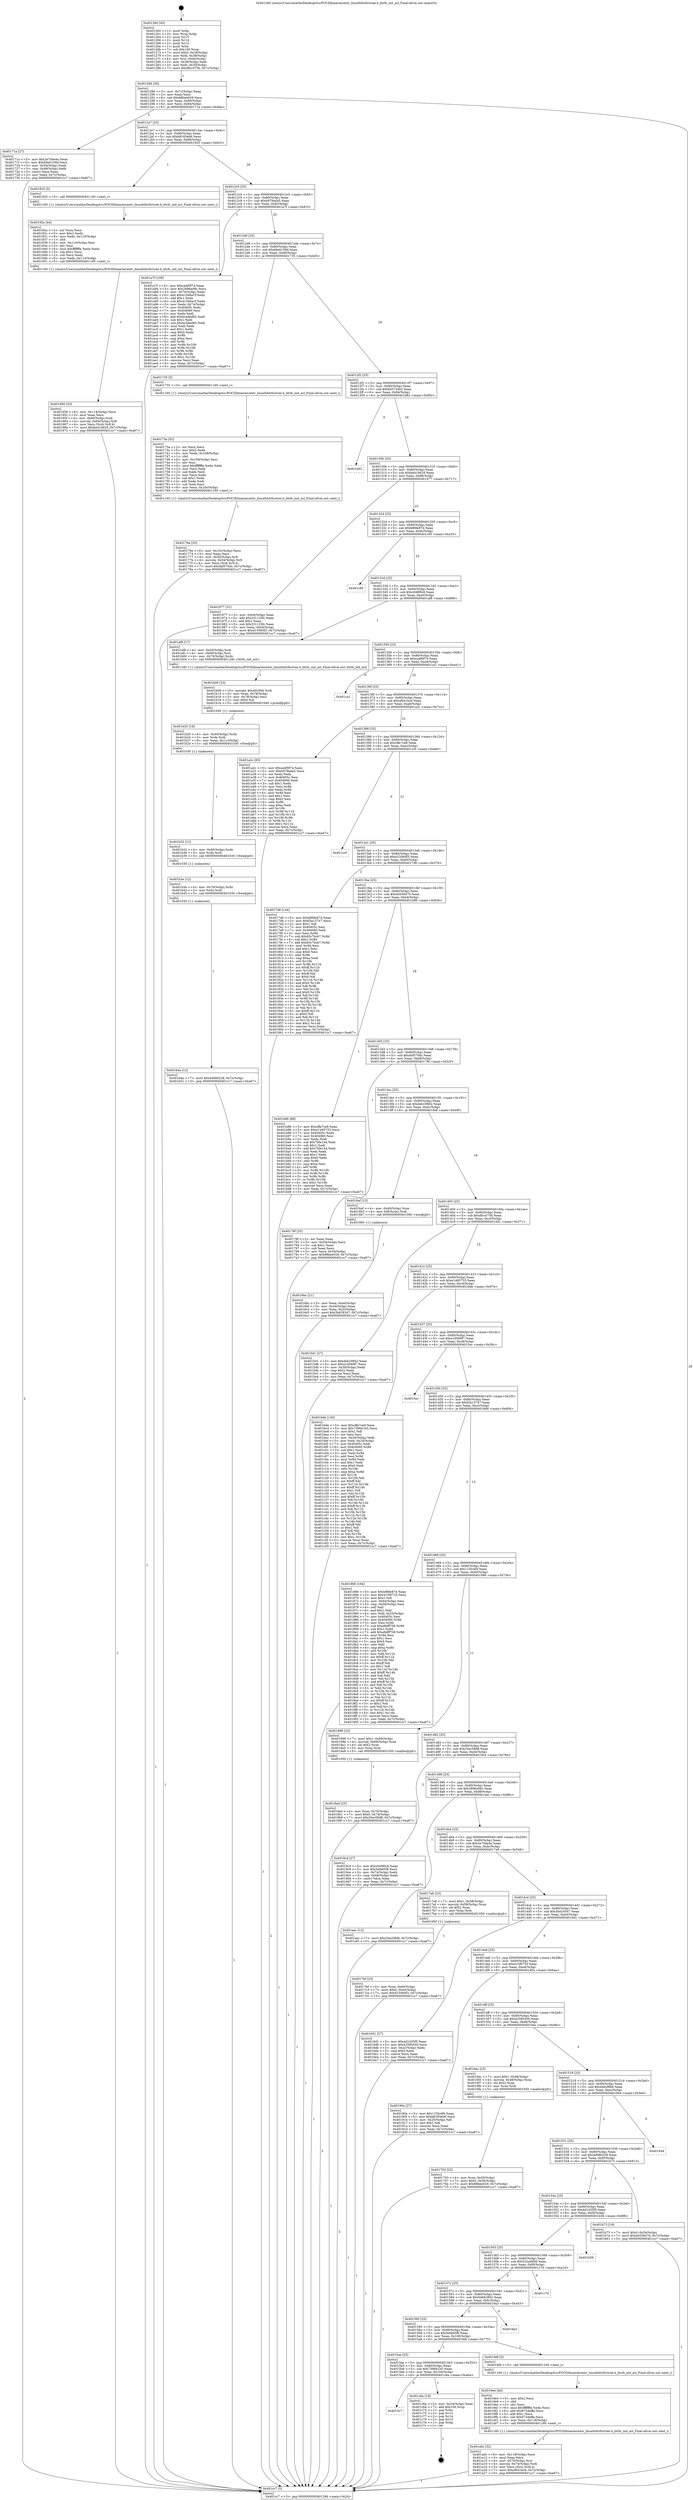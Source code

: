 digraph "0x401260" {
  label = "0x401260 (/mnt/c/Users/mathe/Desktop/tcc/POCII/binaries/extr_linuxfsbtrfsctree.h_btrfs_init_acl_Final-ollvm.out::main(0))"
  labelloc = "t"
  node[shape=record]

  Entry [label="",width=0.3,height=0.3,shape=circle,fillcolor=black,style=filled]
  "0x40128d" [label="{
     0x40128d [26]\l
     | [instrs]\l
     &nbsp;&nbsp;0x40128d \<+3\>: mov -0x7c(%rbp),%eax\l
     &nbsp;&nbsp;0x401290 \<+2\>: mov %eax,%ecx\l
     &nbsp;&nbsp;0x401292 \<+6\>: sub $0x88bee029,%ecx\l
     &nbsp;&nbsp;0x401298 \<+3\>: mov %eax,-0x80(%rbp)\l
     &nbsp;&nbsp;0x40129b \<+6\>: mov %ecx,-0x84(%rbp)\l
     &nbsp;&nbsp;0x4012a1 \<+6\>: je 000000000040171a \<main+0x4ba\>\l
  }"]
  "0x40171a" [label="{
     0x40171a [27]\l
     | [instrs]\l
     &nbsp;&nbsp;0x40171a \<+5\>: mov $0x2e7d4e4a,%eax\l
     &nbsp;&nbsp;0x40171f \<+5\>: mov $0xb9e0159d,%ecx\l
     &nbsp;&nbsp;0x401724 \<+3\>: mov -0x54(%rbp),%edx\l
     &nbsp;&nbsp;0x401727 \<+3\>: cmp -0x48(%rbp),%edx\l
     &nbsp;&nbsp;0x40172a \<+3\>: cmovl %ecx,%eax\l
     &nbsp;&nbsp;0x40172d \<+3\>: mov %eax,-0x7c(%rbp)\l
     &nbsp;&nbsp;0x401730 \<+5\>: jmp 0000000000401cc7 \<main+0xa67\>\l
  }"]
  "0x4012a7" [label="{
     0x4012a7 [25]\l
     | [instrs]\l
     &nbsp;&nbsp;0x4012a7 \<+5\>: jmp 00000000004012ac \<main+0x4c\>\l
     &nbsp;&nbsp;0x4012ac \<+3\>: mov -0x80(%rbp),%eax\l
     &nbsp;&nbsp;0x4012af \<+5\>: sub $0xb8183eb6,%eax\l
     &nbsp;&nbsp;0x4012b4 \<+6\>: mov %eax,-0x88(%rbp)\l
     &nbsp;&nbsp;0x4012ba \<+6\>: je 0000000000401925 \<main+0x6c5\>\l
  }"]
  Exit [label="",width=0.3,height=0.3,shape=circle,fillcolor=black,style=filled,peripheries=2]
  "0x401925" [label="{
     0x401925 [5]\l
     | [instrs]\l
     &nbsp;&nbsp;0x401925 \<+5\>: call 0000000000401160 \<next_i\>\l
     | [calls]\l
     &nbsp;&nbsp;0x401160 \{1\} (/mnt/c/Users/mathe/Desktop/tcc/POCII/binaries/extr_linuxfsbtrfsctree.h_btrfs_init_acl_Final-ollvm.out::next_i)\l
  }"]
  "0x4012c0" [label="{
     0x4012c0 [25]\l
     | [instrs]\l
     &nbsp;&nbsp;0x4012c0 \<+5\>: jmp 00000000004012c5 \<main+0x65\>\l
     &nbsp;&nbsp;0x4012c5 \<+3\>: mov -0x80(%rbp),%eax\l
     &nbsp;&nbsp;0x4012c8 \<+5\>: sub $0xb979ada5,%eax\l
     &nbsp;&nbsp;0x4012cd \<+6\>: mov %eax,-0x8c(%rbp)\l
     &nbsp;&nbsp;0x4012d3 \<+6\>: je 0000000000401a7f \<main+0x81f\>\l
  }"]
  "0x4015c7" [label="{
     0x4015c7\l
  }", style=dashed]
  "0x401a7f" [label="{
     0x401a7f [109]\l
     | [instrs]\l
     &nbsp;&nbsp;0x401a7f \<+5\>: mov $0xca4f0f74,%eax\l
     &nbsp;&nbsp;0x401a84 \<+5\>: mov $0x2896a09c,%ecx\l
     &nbsp;&nbsp;0x401a89 \<+3\>: mov -0x74(%rbp),%edx\l
     &nbsp;&nbsp;0x401a8c \<+6\>: add $0x415b6a1f,%edx\l
     &nbsp;&nbsp;0x401a92 \<+3\>: add $0x1,%edx\l
     &nbsp;&nbsp;0x401a95 \<+6\>: sub $0x415b6a1f,%edx\l
     &nbsp;&nbsp;0x401a9b \<+3\>: mov %edx,-0x74(%rbp)\l
     &nbsp;&nbsp;0x401a9e \<+7\>: mov 0x40405c,%edx\l
     &nbsp;&nbsp;0x401aa5 \<+7\>: mov 0x404060,%esi\l
     &nbsp;&nbsp;0x401aac \<+2\>: mov %edx,%edi\l
     &nbsp;&nbsp;0x401aae \<+6\>: add $0xbc4dbd82,%edi\l
     &nbsp;&nbsp;0x401ab4 \<+3\>: sub $0x1,%edi\l
     &nbsp;&nbsp;0x401ab7 \<+6\>: sub $0xbc4dbd82,%edi\l
     &nbsp;&nbsp;0x401abd \<+3\>: imul %edi,%edx\l
     &nbsp;&nbsp;0x401ac0 \<+3\>: and $0x1,%edx\l
     &nbsp;&nbsp;0x401ac3 \<+3\>: cmp $0x0,%edx\l
     &nbsp;&nbsp;0x401ac6 \<+4\>: sete %r8b\l
     &nbsp;&nbsp;0x401aca \<+3\>: cmp $0xa,%esi\l
     &nbsp;&nbsp;0x401acd \<+4\>: setl %r9b\l
     &nbsp;&nbsp;0x401ad1 \<+3\>: mov %r8b,%r10b\l
     &nbsp;&nbsp;0x401ad4 \<+3\>: and %r9b,%r10b\l
     &nbsp;&nbsp;0x401ad7 \<+3\>: xor %r9b,%r8b\l
     &nbsp;&nbsp;0x401ada \<+3\>: or %r8b,%r10b\l
     &nbsp;&nbsp;0x401add \<+4\>: test $0x1,%r10b\l
     &nbsp;&nbsp;0x401ae1 \<+3\>: cmovne %ecx,%eax\l
     &nbsp;&nbsp;0x401ae4 \<+3\>: mov %eax,-0x7c(%rbp)\l
     &nbsp;&nbsp;0x401ae7 \<+5\>: jmp 0000000000401cc7 \<main+0xa67\>\l
  }"]
  "0x4012d9" [label="{
     0x4012d9 [25]\l
     | [instrs]\l
     &nbsp;&nbsp;0x4012d9 \<+5\>: jmp 00000000004012de \<main+0x7e\>\l
     &nbsp;&nbsp;0x4012de \<+3\>: mov -0x80(%rbp),%eax\l
     &nbsp;&nbsp;0x4012e1 \<+5\>: sub $0xb9e0159d,%eax\l
     &nbsp;&nbsp;0x4012e6 \<+6\>: mov %eax,-0x90(%rbp)\l
     &nbsp;&nbsp;0x4012ec \<+6\>: je 0000000000401735 \<main+0x4d5\>\l
  }"]
  "0x401c6a" [label="{
     0x401c6a [19]\l
     | [instrs]\l
     &nbsp;&nbsp;0x401c6a \<+3\>: mov -0x24(%rbp),%eax\l
     &nbsp;&nbsp;0x401c6d \<+7\>: add $0x100,%rsp\l
     &nbsp;&nbsp;0x401c74 \<+1\>: pop %rbx\l
     &nbsp;&nbsp;0x401c75 \<+2\>: pop %r12\l
     &nbsp;&nbsp;0x401c77 \<+2\>: pop %r14\l
     &nbsp;&nbsp;0x401c79 \<+2\>: pop %r15\l
     &nbsp;&nbsp;0x401c7b \<+1\>: pop %rbp\l
     &nbsp;&nbsp;0x401c7c \<+1\>: ret\l
  }"]
  "0x401735" [label="{
     0x401735 [5]\l
     | [instrs]\l
     &nbsp;&nbsp;0x401735 \<+5\>: call 0000000000401160 \<next_i\>\l
     | [calls]\l
     &nbsp;&nbsp;0x401160 \{1\} (/mnt/c/Users/mathe/Desktop/tcc/POCII/binaries/extr_linuxfsbtrfsctree.h_btrfs_init_acl_Final-ollvm.out::next_i)\l
  }"]
  "0x4012f2" [label="{
     0x4012f2 [25]\l
     | [instrs]\l
     &nbsp;&nbsp;0x4012f2 \<+5\>: jmp 00000000004012f7 \<main+0x97\>\l
     &nbsp;&nbsp;0x4012f7 \<+3\>: mov -0x80(%rbp),%eax\l
     &nbsp;&nbsp;0x4012fa \<+5\>: sub $0xbd372d02,%eax\l
     &nbsp;&nbsp;0x4012ff \<+6\>: mov %eax,-0x94(%rbp)\l
     &nbsp;&nbsp;0x401305 \<+6\>: je 0000000000401b62 \<main+0x902\>\l
  }"]
  "0x401b4a" [label="{
     0x401b4a [12]\l
     | [instrs]\l
     &nbsp;&nbsp;0x401b4a \<+7\>: movl $0x4d080228,-0x7c(%rbp)\l
     &nbsp;&nbsp;0x401b51 \<+5\>: jmp 0000000000401cc7 \<main+0xa67\>\l
  }"]
  "0x401b62" [label="{
     0x401b62\l
  }", style=dashed]
  "0x40130b" [label="{
     0x40130b [25]\l
     | [instrs]\l
     &nbsp;&nbsp;0x40130b \<+5\>: jmp 0000000000401310 \<main+0xb0\>\l
     &nbsp;&nbsp;0x401310 \<+3\>: mov -0x80(%rbp),%eax\l
     &nbsp;&nbsp;0x401313 \<+5\>: sub $0xbe41b629,%eax\l
     &nbsp;&nbsp;0x401318 \<+6\>: mov %eax,-0x98(%rbp)\l
     &nbsp;&nbsp;0x40131e \<+6\>: je 0000000000401977 \<main+0x717\>\l
  }"]
  "0x401b3e" [label="{
     0x401b3e [12]\l
     | [instrs]\l
     &nbsp;&nbsp;0x401b3e \<+4\>: mov -0x70(%rbp),%rdx\l
     &nbsp;&nbsp;0x401b42 \<+3\>: mov %rdx,%rdi\l
     &nbsp;&nbsp;0x401b45 \<+5\>: call 0000000000401030 \<free@plt\>\l
     | [calls]\l
     &nbsp;&nbsp;0x401030 \{1\} (unknown)\l
  }"]
  "0x401977" [label="{
     0x401977 [31]\l
     | [instrs]\l
     &nbsp;&nbsp;0x401977 \<+3\>: mov -0x64(%rbp),%eax\l
     &nbsp;&nbsp;0x40197a \<+5\>: add $0x331125fc,%eax\l
     &nbsp;&nbsp;0x40197f \<+3\>: add $0x1,%eax\l
     &nbsp;&nbsp;0x401982 \<+5\>: sub $0x331125fc,%eax\l
     &nbsp;&nbsp;0x401987 \<+3\>: mov %eax,-0x64(%rbp)\l
     &nbsp;&nbsp;0x40198a \<+7\>: movl $0xd15060f3,-0x7c(%rbp)\l
     &nbsp;&nbsp;0x401991 \<+5\>: jmp 0000000000401cc7 \<main+0xa67\>\l
  }"]
  "0x401324" [label="{
     0x401324 [25]\l
     | [instrs]\l
     &nbsp;&nbsp;0x401324 \<+5\>: jmp 0000000000401329 \<main+0xc9\>\l
     &nbsp;&nbsp;0x401329 \<+3\>: mov -0x80(%rbp),%eax\l
     &nbsp;&nbsp;0x40132c \<+5\>: sub $0xbf68e87d,%eax\l
     &nbsp;&nbsp;0x401331 \<+6\>: mov %eax,-0x9c(%rbp)\l
     &nbsp;&nbsp;0x401337 \<+6\>: je 0000000000401c95 \<main+0xa35\>\l
  }"]
  "0x401b32" [label="{
     0x401b32 [12]\l
     | [instrs]\l
     &nbsp;&nbsp;0x401b32 \<+4\>: mov -0x60(%rbp),%rdx\l
     &nbsp;&nbsp;0x401b36 \<+3\>: mov %rdx,%rdi\l
     &nbsp;&nbsp;0x401b39 \<+5\>: call 0000000000401030 \<free@plt\>\l
     | [calls]\l
     &nbsp;&nbsp;0x401030 \{1\} (unknown)\l
  }"]
  "0x401c95" [label="{
     0x401c95\l
  }", style=dashed]
  "0x40133d" [label="{
     0x40133d [25]\l
     | [instrs]\l
     &nbsp;&nbsp;0x40133d \<+5\>: jmp 0000000000401342 \<main+0xe2\>\l
     &nbsp;&nbsp;0x401342 \<+3\>: mov -0x80(%rbp),%eax\l
     &nbsp;&nbsp;0x401345 \<+5\>: sub $0xc048f0c6,%eax\l
     &nbsp;&nbsp;0x40134a \<+6\>: mov %eax,-0xa0(%rbp)\l
     &nbsp;&nbsp;0x401350 \<+6\>: je 0000000000401af8 \<main+0x898\>\l
  }"]
  "0x401b20" [label="{
     0x401b20 [18]\l
     | [instrs]\l
     &nbsp;&nbsp;0x401b20 \<+4\>: mov -0x50(%rbp),%rdx\l
     &nbsp;&nbsp;0x401b24 \<+3\>: mov %rdx,%rdi\l
     &nbsp;&nbsp;0x401b27 \<+6\>: mov %eax,-0x11c(%rbp)\l
     &nbsp;&nbsp;0x401b2d \<+5\>: call 0000000000401030 \<free@plt\>\l
     | [calls]\l
     &nbsp;&nbsp;0x401030 \{1\} (unknown)\l
  }"]
  "0x401af8" [label="{
     0x401af8 [17]\l
     | [instrs]\l
     &nbsp;&nbsp;0x401af8 \<+4\>: mov -0x50(%rbp),%rdi\l
     &nbsp;&nbsp;0x401afc \<+4\>: mov -0x60(%rbp),%rsi\l
     &nbsp;&nbsp;0x401b00 \<+4\>: mov -0x70(%rbp),%rdx\l
     &nbsp;&nbsp;0x401b04 \<+5\>: call 0000000000401240 \<btrfs_init_acl\>\l
     | [calls]\l
     &nbsp;&nbsp;0x401240 \{1\} (/mnt/c/Users/mathe/Desktop/tcc/POCII/binaries/extr_linuxfsbtrfsctree.h_btrfs_init_acl_Final-ollvm.out::btrfs_init_acl)\l
  }"]
  "0x401356" [label="{
     0x401356 [25]\l
     | [instrs]\l
     &nbsp;&nbsp;0x401356 \<+5\>: jmp 000000000040135b \<main+0xfb\>\l
     &nbsp;&nbsp;0x40135b \<+3\>: mov -0x80(%rbp),%eax\l
     &nbsp;&nbsp;0x40135e \<+5\>: sub $0xca4f0f74,%eax\l
     &nbsp;&nbsp;0x401363 \<+6\>: mov %eax,-0xa4(%rbp)\l
     &nbsp;&nbsp;0x401369 \<+6\>: je 0000000000401ca1 \<main+0xa41\>\l
  }"]
  "0x401b09" [label="{
     0x401b09 [23]\l
     | [instrs]\l
     &nbsp;&nbsp;0x401b09 \<+10\>: movabs $0x4020b6,%rdi\l
     &nbsp;&nbsp;0x401b13 \<+3\>: mov %eax,-0x78(%rbp)\l
     &nbsp;&nbsp;0x401b16 \<+3\>: mov -0x78(%rbp),%esi\l
     &nbsp;&nbsp;0x401b19 \<+2\>: mov $0x0,%al\l
     &nbsp;&nbsp;0x401b1b \<+5\>: call 0000000000401040 \<printf@plt\>\l
     | [calls]\l
     &nbsp;&nbsp;0x401040 \{1\} (unknown)\l
  }"]
  "0x401ca1" [label="{
     0x401ca1\l
  }", style=dashed]
  "0x40136f" [label="{
     0x40136f [25]\l
     | [instrs]\l
     &nbsp;&nbsp;0x40136f \<+5\>: jmp 0000000000401374 \<main+0x114\>\l
     &nbsp;&nbsp;0x401374 \<+3\>: mov -0x80(%rbp),%eax\l
     &nbsp;&nbsp;0x401377 \<+5\>: sub $0xcf641bc6,%eax\l
     &nbsp;&nbsp;0x40137c \<+6\>: mov %eax,-0xa8(%rbp)\l
     &nbsp;&nbsp;0x401382 \<+6\>: je 0000000000401a2c \<main+0x7cc\>\l
  }"]
  "0x401a0c" [label="{
     0x401a0c [32]\l
     | [instrs]\l
     &nbsp;&nbsp;0x401a0c \<+6\>: mov -0x118(%rbp),%ecx\l
     &nbsp;&nbsp;0x401a12 \<+3\>: imul %eax,%ecx\l
     &nbsp;&nbsp;0x401a15 \<+4\>: mov -0x70(%rbp),%rsi\l
     &nbsp;&nbsp;0x401a19 \<+4\>: movslq -0x74(%rbp),%rdi\l
     &nbsp;&nbsp;0x401a1d \<+3\>: mov %ecx,(%rsi,%rdi,4)\l
     &nbsp;&nbsp;0x401a20 \<+7\>: movl $0xcf641bc6,-0x7c(%rbp)\l
     &nbsp;&nbsp;0x401a27 \<+5\>: jmp 0000000000401cc7 \<main+0xa67\>\l
  }"]
  "0x401a2c" [label="{
     0x401a2c [83]\l
     | [instrs]\l
     &nbsp;&nbsp;0x401a2c \<+5\>: mov $0xca4f0f74,%eax\l
     &nbsp;&nbsp;0x401a31 \<+5\>: mov $0xb979ada5,%ecx\l
     &nbsp;&nbsp;0x401a36 \<+2\>: xor %edx,%edx\l
     &nbsp;&nbsp;0x401a38 \<+7\>: mov 0x40405c,%esi\l
     &nbsp;&nbsp;0x401a3f \<+7\>: mov 0x404060,%edi\l
     &nbsp;&nbsp;0x401a46 \<+3\>: sub $0x1,%edx\l
     &nbsp;&nbsp;0x401a49 \<+3\>: mov %esi,%r8d\l
     &nbsp;&nbsp;0x401a4c \<+3\>: add %edx,%r8d\l
     &nbsp;&nbsp;0x401a4f \<+4\>: imul %r8d,%esi\l
     &nbsp;&nbsp;0x401a53 \<+3\>: and $0x1,%esi\l
     &nbsp;&nbsp;0x401a56 \<+3\>: cmp $0x0,%esi\l
     &nbsp;&nbsp;0x401a59 \<+4\>: sete %r9b\l
     &nbsp;&nbsp;0x401a5d \<+3\>: cmp $0xa,%edi\l
     &nbsp;&nbsp;0x401a60 \<+4\>: setl %r10b\l
     &nbsp;&nbsp;0x401a64 \<+3\>: mov %r9b,%r11b\l
     &nbsp;&nbsp;0x401a67 \<+3\>: and %r10b,%r11b\l
     &nbsp;&nbsp;0x401a6a \<+3\>: xor %r10b,%r9b\l
     &nbsp;&nbsp;0x401a6d \<+3\>: or %r9b,%r11b\l
     &nbsp;&nbsp;0x401a70 \<+4\>: test $0x1,%r11b\l
     &nbsp;&nbsp;0x401a74 \<+3\>: cmovne %ecx,%eax\l
     &nbsp;&nbsp;0x401a77 \<+3\>: mov %eax,-0x7c(%rbp)\l
     &nbsp;&nbsp;0x401a7a \<+5\>: jmp 0000000000401cc7 \<main+0xa67\>\l
  }"]
  "0x401388" [label="{
     0x401388 [25]\l
     | [instrs]\l
     &nbsp;&nbsp;0x401388 \<+5\>: jmp 000000000040138d \<main+0x12d\>\l
     &nbsp;&nbsp;0x40138d \<+3\>: mov -0x80(%rbp),%eax\l
     &nbsp;&nbsp;0x401390 \<+5\>: sub $0xcffa7ce9,%eax\l
     &nbsp;&nbsp;0x401395 \<+6\>: mov %eax,-0xac(%rbp)\l
     &nbsp;&nbsp;0x40139b \<+6\>: je 0000000000401cc0 \<main+0xa60\>\l
  }"]
  "0x4019e4" [label="{
     0x4019e4 [40]\l
     | [instrs]\l
     &nbsp;&nbsp;0x4019e4 \<+5\>: mov $0x2,%ecx\l
     &nbsp;&nbsp;0x4019e9 \<+1\>: cltd\l
     &nbsp;&nbsp;0x4019ea \<+2\>: idiv %ecx\l
     &nbsp;&nbsp;0x4019ec \<+6\>: imul $0xfffffffe,%edx,%ecx\l
     &nbsp;&nbsp;0x4019f2 \<+6\>: add $0x672deffa,%ecx\l
     &nbsp;&nbsp;0x4019f8 \<+3\>: add $0x1,%ecx\l
     &nbsp;&nbsp;0x4019fb \<+6\>: sub $0x672deffa,%ecx\l
     &nbsp;&nbsp;0x401a01 \<+6\>: mov %ecx,-0x118(%rbp)\l
     &nbsp;&nbsp;0x401a07 \<+5\>: call 0000000000401160 \<next_i\>\l
     | [calls]\l
     &nbsp;&nbsp;0x401160 \{1\} (/mnt/c/Users/mathe/Desktop/tcc/POCII/binaries/extr_linuxfsbtrfsctree.h_btrfs_init_acl_Final-ollvm.out::next_i)\l
  }"]
  "0x401cc0" [label="{
     0x401cc0\l
  }", style=dashed]
  "0x4013a1" [label="{
     0x4013a1 [25]\l
     | [instrs]\l
     &nbsp;&nbsp;0x4013a1 \<+5\>: jmp 00000000004013a6 \<main+0x146\>\l
     &nbsp;&nbsp;0x4013a6 \<+3\>: mov -0x80(%rbp),%eax\l
     &nbsp;&nbsp;0x4013a9 \<+5\>: sub $0xd15060f3,%eax\l
     &nbsp;&nbsp;0x4013ae \<+6\>: mov %eax,-0xb0(%rbp)\l
     &nbsp;&nbsp;0x4013b4 \<+6\>: je 00000000004017d6 \<main+0x576\>\l
  }"]
  "0x4015ae" [label="{
     0x4015ae [25]\l
     | [instrs]\l
     &nbsp;&nbsp;0x4015ae \<+5\>: jmp 00000000004015b3 \<main+0x353\>\l
     &nbsp;&nbsp;0x4015b3 \<+3\>: mov -0x80(%rbp),%eax\l
     &nbsp;&nbsp;0x4015b6 \<+5\>: sub $0x739841b5,%eax\l
     &nbsp;&nbsp;0x4015bb \<+6\>: mov %eax,-0x104(%rbp)\l
     &nbsp;&nbsp;0x4015c1 \<+6\>: je 0000000000401c6a \<main+0xa0a\>\l
  }"]
  "0x4017d6" [label="{
     0x4017d6 [144]\l
     | [instrs]\l
     &nbsp;&nbsp;0x4017d6 \<+5\>: mov $0xbf68e87d,%eax\l
     &nbsp;&nbsp;0x4017db \<+5\>: mov $0xf3a13747,%ecx\l
     &nbsp;&nbsp;0x4017e0 \<+2\>: mov $0x1,%dl\l
     &nbsp;&nbsp;0x4017e2 \<+7\>: mov 0x40405c,%esi\l
     &nbsp;&nbsp;0x4017e9 \<+7\>: mov 0x404060,%edi\l
     &nbsp;&nbsp;0x4017f0 \<+3\>: mov %esi,%r8d\l
     &nbsp;&nbsp;0x4017f3 \<+7\>: sub $0x83c7bcb7,%r8d\l
     &nbsp;&nbsp;0x4017fa \<+4\>: sub $0x1,%r8d\l
     &nbsp;&nbsp;0x4017fe \<+7\>: add $0x83c7bcb7,%r8d\l
     &nbsp;&nbsp;0x401805 \<+4\>: imul %r8d,%esi\l
     &nbsp;&nbsp;0x401809 \<+3\>: and $0x1,%esi\l
     &nbsp;&nbsp;0x40180c \<+3\>: cmp $0x0,%esi\l
     &nbsp;&nbsp;0x40180f \<+4\>: sete %r9b\l
     &nbsp;&nbsp;0x401813 \<+3\>: cmp $0xa,%edi\l
     &nbsp;&nbsp;0x401816 \<+4\>: setl %r10b\l
     &nbsp;&nbsp;0x40181a \<+3\>: mov %r9b,%r11b\l
     &nbsp;&nbsp;0x40181d \<+4\>: xor $0xff,%r11b\l
     &nbsp;&nbsp;0x401821 \<+3\>: mov %r10b,%bl\l
     &nbsp;&nbsp;0x401824 \<+3\>: xor $0xff,%bl\l
     &nbsp;&nbsp;0x401827 \<+3\>: xor $0x0,%dl\l
     &nbsp;&nbsp;0x40182a \<+3\>: mov %r11b,%r14b\l
     &nbsp;&nbsp;0x40182d \<+4\>: and $0x0,%r14b\l
     &nbsp;&nbsp;0x401831 \<+3\>: and %dl,%r9b\l
     &nbsp;&nbsp;0x401834 \<+3\>: mov %bl,%r15b\l
     &nbsp;&nbsp;0x401837 \<+4\>: and $0x0,%r15b\l
     &nbsp;&nbsp;0x40183b \<+3\>: and %dl,%r10b\l
     &nbsp;&nbsp;0x40183e \<+3\>: or %r9b,%r14b\l
     &nbsp;&nbsp;0x401841 \<+3\>: or %r10b,%r15b\l
     &nbsp;&nbsp;0x401844 \<+3\>: xor %r15b,%r14b\l
     &nbsp;&nbsp;0x401847 \<+3\>: or %bl,%r11b\l
     &nbsp;&nbsp;0x40184a \<+4\>: xor $0xff,%r11b\l
     &nbsp;&nbsp;0x40184e \<+3\>: or $0x0,%dl\l
     &nbsp;&nbsp;0x401851 \<+3\>: and %dl,%r11b\l
     &nbsp;&nbsp;0x401854 \<+3\>: or %r11b,%r14b\l
     &nbsp;&nbsp;0x401857 \<+4\>: test $0x1,%r14b\l
     &nbsp;&nbsp;0x40185b \<+3\>: cmovne %ecx,%eax\l
     &nbsp;&nbsp;0x40185e \<+3\>: mov %eax,-0x7c(%rbp)\l
     &nbsp;&nbsp;0x401861 \<+5\>: jmp 0000000000401cc7 \<main+0xa67\>\l
  }"]
  "0x4013ba" [label="{
     0x4013ba [25]\l
     | [instrs]\l
     &nbsp;&nbsp;0x4013ba \<+5\>: jmp 00000000004013bf \<main+0x15f\>\l
     &nbsp;&nbsp;0x4013bf \<+3\>: mov -0x80(%rbp),%eax\l
     &nbsp;&nbsp;0x4013c2 \<+5\>: sub $0xd4536470,%eax\l
     &nbsp;&nbsp;0x4013c7 \<+6\>: mov %eax,-0xb4(%rbp)\l
     &nbsp;&nbsp;0x4013cd \<+6\>: je 0000000000401b86 \<main+0x926\>\l
  }"]
  "0x4019df" [label="{
     0x4019df [5]\l
     | [instrs]\l
     &nbsp;&nbsp;0x4019df \<+5\>: call 0000000000401160 \<next_i\>\l
     | [calls]\l
     &nbsp;&nbsp;0x401160 \{1\} (/mnt/c/Users/mathe/Desktop/tcc/POCII/binaries/extr_linuxfsbtrfsctree.h_btrfs_init_acl_Final-ollvm.out::next_i)\l
  }"]
  "0x401b86" [label="{
     0x401b86 [88]\l
     | [instrs]\l
     &nbsp;&nbsp;0x401b86 \<+5\>: mov $0xcffa7ce9,%eax\l
     &nbsp;&nbsp;0x401b8b \<+5\>: mov $0xe1495733,%ecx\l
     &nbsp;&nbsp;0x401b90 \<+7\>: mov 0x40405c,%edx\l
     &nbsp;&nbsp;0x401b97 \<+7\>: mov 0x404060,%esi\l
     &nbsp;&nbsp;0x401b9e \<+2\>: mov %edx,%edi\l
     &nbsp;&nbsp;0x401ba0 \<+6\>: sub $0x7bfe144,%edi\l
     &nbsp;&nbsp;0x401ba6 \<+3\>: sub $0x1,%edi\l
     &nbsp;&nbsp;0x401ba9 \<+6\>: add $0x7bfe144,%edi\l
     &nbsp;&nbsp;0x401baf \<+3\>: imul %edi,%edx\l
     &nbsp;&nbsp;0x401bb2 \<+3\>: and $0x1,%edx\l
     &nbsp;&nbsp;0x401bb5 \<+3\>: cmp $0x0,%edx\l
     &nbsp;&nbsp;0x401bb8 \<+4\>: sete %r8b\l
     &nbsp;&nbsp;0x401bbc \<+3\>: cmp $0xa,%esi\l
     &nbsp;&nbsp;0x401bbf \<+4\>: setl %r9b\l
     &nbsp;&nbsp;0x401bc3 \<+3\>: mov %r8b,%r10b\l
     &nbsp;&nbsp;0x401bc6 \<+3\>: and %r9b,%r10b\l
     &nbsp;&nbsp;0x401bc9 \<+3\>: xor %r9b,%r8b\l
     &nbsp;&nbsp;0x401bcc \<+3\>: or %r8b,%r10b\l
     &nbsp;&nbsp;0x401bcf \<+4\>: test $0x1,%r10b\l
     &nbsp;&nbsp;0x401bd3 \<+3\>: cmovne %ecx,%eax\l
     &nbsp;&nbsp;0x401bd6 \<+3\>: mov %eax,-0x7c(%rbp)\l
     &nbsp;&nbsp;0x401bd9 \<+5\>: jmp 0000000000401cc7 \<main+0xa67\>\l
  }"]
  "0x4013d3" [label="{
     0x4013d3 [25]\l
     | [instrs]\l
     &nbsp;&nbsp;0x4013d3 \<+5\>: jmp 00000000004013d8 \<main+0x178\>\l
     &nbsp;&nbsp;0x4013d8 \<+3\>: mov -0x80(%rbp),%eax\l
     &nbsp;&nbsp;0x4013db \<+5\>: sub $0xdaf570dc,%eax\l
     &nbsp;&nbsp;0x4013e0 \<+6\>: mov %eax,-0xb8(%rbp)\l
     &nbsp;&nbsp;0x4013e6 \<+6\>: je 000000000040178f \<main+0x52f\>\l
  }"]
  "0x401595" [label="{
     0x401595 [25]\l
     | [instrs]\l
     &nbsp;&nbsp;0x401595 \<+5\>: jmp 000000000040159a \<main+0x33a\>\l
     &nbsp;&nbsp;0x40159a \<+3\>: mov -0x80(%rbp),%eax\l
     &nbsp;&nbsp;0x40159d \<+5\>: sub $0x5efa65f8,%eax\l
     &nbsp;&nbsp;0x4015a2 \<+6\>: mov %eax,-0x100(%rbp)\l
     &nbsp;&nbsp;0x4015a8 \<+6\>: je 00000000004019df \<main+0x77f\>\l
  }"]
  "0x40178f" [label="{
     0x40178f [25]\l
     | [instrs]\l
     &nbsp;&nbsp;0x40178f \<+2\>: xor %eax,%eax\l
     &nbsp;&nbsp;0x401791 \<+3\>: mov -0x54(%rbp),%ecx\l
     &nbsp;&nbsp;0x401794 \<+3\>: sub $0x1,%eax\l
     &nbsp;&nbsp;0x401797 \<+2\>: sub %eax,%ecx\l
     &nbsp;&nbsp;0x401799 \<+3\>: mov %ecx,-0x54(%rbp)\l
     &nbsp;&nbsp;0x40179c \<+7\>: movl $0x88bee029,-0x7c(%rbp)\l
     &nbsp;&nbsp;0x4017a3 \<+5\>: jmp 0000000000401cc7 \<main+0xa67\>\l
  }"]
  "0x4013ec" [label="{
     0x4013ec [25]\l
     | [instrs]\l
     &nbsp;&nbsp;0x4013ec \<+5\>: jmp 00000000004013f1 \<main+0x191\>\l
     &nbsp;&nbsp;0x4013f1 \<+3\>: mov -0x80(%rbp),%eax\l
     &nbsp;&nbsp;0x4013f4 \<+5\>: sub $0xdeb19662,%eax\l
     &nbsp;&nbsp;0x4013f9 \<+6\>: mov %eax,-0xbc(%rbp)\l
     &nbsp;&nbsp;0x4013ff \<+6\>: je 00000000004016af \<main+0x44f\>\l
  }"]
  "0x4016a3" [label="{
     0x4016a3\l
  }", style=dashed]
  "0x4016af" [label="{
     0x4016af [13]\l
     | [instrs]\l
     &nbsp;&nbsp;0x4016af \<+4\>: mov -0x40(%rbp),%rax\l
     &nbsp;&nbsp;0x4016b3 \<+4\>: mov 0x8(%rax),%rdi\l
     &nbsp;&nbsp;0x4016b7 \<+5\>: call 0000000000401060 \<atoi@plt\>\l
     | [calls]\l
     &nbsp;&nbsp;0x401060 \{1\} (unknown)\l
  }"]
  "0x401405" [label="{
     0x401405 [25]\l
     | [instrs]\l
     &nbsp;&nbsp;0x401405 \<+5\>: jmp 000000000040140a \<main+0x1aa\>\l
     &nbsp;&nbsp;0x40140a \<+3\>: mov -0x80(%rbp),%eax\l
     &nbsp;&nbsp;0x40140d \<+5\>: sub $0xdfcc475b,%eax\l
     &nbsp;&nbsp;0x401412 \<+6\>: mov %eax,-0xc0(%rbp)\l
     &nbsp;&nbsp;0x401418 \<+6\>: je 00000000004015d1 \<main+0x371\>\l
  }"]
  "0x40157c" [label="{
     0x40157c [25]\l
     | [instrs]\l
     &nbsp;&nbsp;0x40157c \<+5\>: jmp 0000000000401581 \<main+0x321\>\l
     &nbsp;&nbsp;0x401581 \<+3\>: mov -0x80(%rbp),%eax\l
     &nbsp;&nbsp;0x401584 \<+5\>: sub $0x5db62802,%eax\l
     &nbsp;&nbsp;0x401589 \<+6\>: mov %eax,-0xfc(%rbp)\l
     &nbsp;&nbsp;0x40158f \<+6\>: je 00000000004016a3 \<main+0x443\>\l
  }"]
  "0x4015d1" [label="{
     0x4015d1 [27]\l
     | [instrs]\l
     &nbsp;&nbsp;0x4015d1 \<+5\>: mov $0xdeb19662,%eax\l
     &nbsp;&nbsp;0x4015d6 \<+5\>: mov $0xe1d569f7,%ecx\l
     &nbsp;&nbsp;0x4015db \<+3\>: mov -0x30(%rbp),%edx\l
     &nbsp;&nbsp;0x4015de \<+3\>: cmp $0x2,%edx\l
     &nbsp;&nbsp;0x4015e1 \<+3\>: cmovne %ecx,%eax\l
     &nbsp;&nbsp;0x4015e4 \<+3\>: mov %eax,-0x7c(%rbp)\l
     &nbsp;&nbsp;0x4015e7 \<+5\>: jmp 0000000000401cc7 \<main+0xa67\>\l
  }"]
  "0x40141e" [label="{
     0x40141e [25]\l
     | [instrs]\l
     &nbsp;&nbsp;0x40141e \<+5\>: jmp 0000000000401423 \<main+0x1c3\>\l
     &nbsp;&nbsp;0x401423 \<+3\>: mov -0x80(%rbp),%eax\l
     &nbsp;&nbsp;0x401426 \<+5\>: sub $0xe1495733,%eax\l
     &nbsp;&nbsp;0x40142b \<+6\>: mov %eax,-0xc4(%rbp)\l
     &nbsp;&nbsp;0x401431 \<+6\>: je 0000000000401bde \<main+0x97e\>\l
  }"]
  "0x401cc7" [label="{
     0x401cc7 [5]\l
     | [instrs]\l
     &nbsp;&nbsp;0x401cc7 \<+5\>: jmp 000000000040128d \<main+0x2d\>\l
  }"]
  "0x401260" [label="{
     0x401260 [45]\l
     | [instrs]\l
     &nbsp;&nbsp;0x401260 \<+1\>: push %rbp\l
     &nbsp;&nbsp;0x401261 \<+3\>: mov %rsp,%rbp\l
     &nbsp;&nbsp;0x401264 \<+2\>: push %r15\l
     &nbsp;&nbsp;0x401266 \<+2\>: push %r14\l
     &nbsp;&nbsp;0x401268 \<+2\>: push %r12\l
     &nbsp;&nbsp;0x40126a \<+1\>: push %rbx\l
     &nbsp;&nbsp;0x40126b \<+7\>: sub $0x100,%rsp\l
     &nbsp;&nbsp;0x401272 \<+7\>: movl $0x0,-0x34(%rbp)\l
     &nbsp;&nbsp;0x401279 \<+3\>: mov %edi,-0x38(%rbp)\l
     &nbsp;&nbsp;0x40127c \<+4\>: mov %rsi,-0x40(%rbp)\l
     &nbsp;&nbsp;0x401280 \<+3\>: mov -0x38(%rbp),%edi\l
     &nbsp;&nbsp;0x401283 \<+3\>: mov %edi,-0x30(%rbp)\l
     &nbsp;&nbsp;0x401286 \<+7\>: movl $0xdfcc475b,-0x7c(%rbp)\l
  }"]
  "0x4016bc" [label="{
     0x4016bc [21]\l
     | [instrs]\l
     &nbsp;&nbsp;0x4016bc \<+3\>: mov %eax,-0x44(%rbp)\l
     &nbsp;&nbsp;0x4016bf \<+3\>: mov -0x44(%rbp),%eax\l
     &nbsp;&nbsp;0x4016c2 \<+3\>: mov %eax,-0x2c(%rbp)\l
     &nbsp;&nbsp;0x4016c5 \<+7\>: movl $0x3bd18347,-0x7c(%rbp)\l
     &nbsp;&nbsp;0x4016cc \<+5\>: jmp 0000000000401cc7 \<main+0xa67\>\l
  }"]
  "0x401c7d" [label="{
     0x401c7d\l
  }", style=dashed]
  "0x401bde" [label="{
     0x401bde [140]\l
     | [instrs]\l
     &nbsp;&nbsp;0x401bde \<+5\>: mov $0xcffa7ce9,%eax\l
     &nbsp;&nbsp;0x401be3 \<+5\>: mov $0x739841b5,%ecx\l
     &nbsp;&nbsp;0x401be8 \<+2\>: mov $0x1,%dl\l
     &nbsp;&nbsp;0x401bea \<+2\>: xor %esi,%esi\l
     &nbsp;&nbsp;0x401bec \<+3\>: mov -0x34(%rbp),%edi\l
     &nbsp;&nbsp;0x401bef \<+3\>: mov %edi,-0x24(%rbp)\l
     &nbsp;&nbsp;0x401bf2 \<+7\>: mov 0x40405c,%edi\l
     &nbsp;&nbsp;0x401bf9 \<+8\>: mov 0x404060,%r8d\l
     &nbsp;&nbsp;0x401c01 \<+3\>: sub $0x1,%esi\l
     &nbsp;&nbsp;0x401c04 \<+3\>: mov %edi,%r9d\l
     &nbsp;&nbsp;0x401c07 \<+3\>: add %esi,%r9d\l
     &nbsp;&nbsp;0x401c0a \<+4\>: imul %r9d,%edi\l
     &nbsp;&nbsp;0x401c0e \<+3\>: and $0x1,%edi\l
     &nbsp;&nbsp;0x401c11 \<+3\>: cmp $0x0,%edi\l
     &nbsp;&nbsp;0x401c14 \<+4\>: sete %r10b\l
     &nbsp;&nbsp;0x401c18 \<+4\>: cmp $0xa,%r8d\l
     &nbsp;&nbsp;0x401c1c \<+4\>: setl %r11b\l
     &nbsp;&nbsp;0x401c20 \<+3\>: mov %r10b,%bl\l
     &nbsp;&nbsp;0x401c23 \<+3\>: xor $0xff,%bl\l
     &nbsp;&nbsp;0x401c26 \<+3\>: mov %r11b,%r14b\l
     &nbsp;&nbsp;0x401c29 \<+4\>: xor $0xff,%r14b\l
     &nbsp;&nbsp;0x401c2d \<+3\>: xor $0x1,%dl\l
     &nbsp;&nbsp;0x401c30 \<+3\>: mov %bl,%r15b\l
     &nbsp;&nbsp;0x401c33 \<+4\>: and $0xff,%r15b\l
     &nbsp;&nbsp;0x401c37 \<+3\>: and %dl,%r10b\l
     &nbsp;&nbsp;0x401c3a \<+3\>: mov %r14b,%r12b\l
     &nbsp;&nbsp;0x401c3d \<+4\>: and $0xff,%r12b\l
     &nbsp;&nbsp;0x401c41 \<+3\>: and %dl,%r11b\l
     &nbsp;&nbsp;0x401c44 \<+3\>: or %r10b,%r15b\l
     &nbsp;&nbsp;0x401c47 \<+3\>: or %r11b,%r12b\l
     &nbsp;&nbsp;0x401c4a \<+3\>: xor %r12b,%r15b\l
     &nbsp;&nbsp;0x401c4d \<+3\>: or %r14b,%bl\l
     &nbsp;&nbsp;0x401c50 \<+3\>: xor $0xff,%bl\l
     &nbsp;&nbsp;0x401c53 \<+3\>: or $0x1,%dl\l
     &nbsp;&nbsp;0x401c56 \<+2\>: and %dl,%bl\l
     &nbsp;&nbsp;0x401c58 \<+3\>: or %bl,%r15b\l
     &nbsp;&nbsp;0x401c5b \<+4\>: test $0x1,%r15b\l
     &nbsp;&nbsp;0x401c5f \<+3\>: cmovne %ecx,%eax\l
     &nbsp;&nbsp;0x401c62 \<+3\>: mov %eax,-0x7c(%rbp)\l
     &nbsp;&nbsp;0x401c65 \<+5\>: jmp 0000000000401cc7 \<main+0xa67\>\l
  }"]
  "0x401437" [label="{
     0x401437 [25]\l
     | [instrs]\l
     &nbsp;&nbsp;0x401437 \<+5\>: jmp 000000000040143c \<main+0x1dc\>\l
     &nbsp;&nbsp;0x40143c \<+3\>: mov -0x80(%rbp),%eax\l
     &nbsp;&nbsp;0x40143f \<+5\>: sub $0xe1d569f7,%eax\l
     &nbsp;&nbsp;0x401444 \<+6\>: mov %eax,-0xc8(%rbp)\l
     &nbsp;&nbsp;0x40144a \<+6\>: je 00000000004015ec \<main+0x38c\>\l
  }"]
  "0x401563" [label="{
     0x401563 [25]\l
     | [instrs]\l
     &nbsp;&nbsp;0x401563 \<+5\>: jmp 0000000000401568 \<main+0x308\>\l
     &nbsp;&nbsp;0x401568 \<+3\>: mov -0x80(%rbp),%eax\l
     &nbsp;&nbsp;0x40156b \<+5\>: sub $0x522ad09d,%eax\l
     &nbsp;&nbsp;0x401570 \<+6\>: mov %eax,-0xf8(%rbp)\l
     &nbsp;&nbsp;0x401576 \<+6\>: je 0000000000401c7d \<main+0xa1d\>\l
  }"]
  "0x4015ec" [label="{
     0x4015ec\l
  }", style=dashed]
  "0x401450" [label="{
     0x401450 [25]\l
     | [instrs]\l
     &nbsp;&nbsp;0x401450 \<+5\>: jmp 0000000000401455 \<main+0x1f5\>\l
     &nbsp;&nbsp;0x401455 \<+3\>: mov -0x80(%rbp),%eax\l
     &nbsp;&nbsp;0x401458 \<+5\>: sub $0xf3a13747,%eax\l
     &nbsp;&nbsp;0x40145d \<+6\>: mov %eax,-0xcc(%rbp)\l
     &nbsp;&nbsp;0x401463 \<+6\>: je 0000000000401866 \<main+0x606\>\l
  }"]
  "0x401b56" [label="{
     0x401b56\l
  }", style=dashed]
  "0x401866" [label="{
     0x401866 [164]\l
     | [instrs]\l
     &nbsp;&nbsp;0x401866 \<+5\>: mov $0xbf68e87d,%eax\l
     &nbsp;&nbsp;0x40186b \<+5\>: mov $0x415f6733,%ecx\l
     &nbsp;&nbsp;0x401870 \<+2\>: mov $0x1,%dl\l
     &nbsp;&nbsp;0x401872 \<+3\>: mov -0x64(%rbp),%esi\l
     &nbsp;&nbsp;0x401875 \<+3\>: cmp -0x58(%rbp),%esi\l
     &nbsp;&nbsp;0x401878 \<+4\>: setl %dil\l
     &nbsp;&nbsp;0x40187c \<+4\>: and $0x1,%dil\l
     &nbsp;&nbsp;0x401880 \<+4\>: mov %dil,-0x25(%rbp)\l
     &nbsp;&nbsp;0x401884 \<+7\>: mov 0x40405c,%esi\l
     &nbsp;&nbsp;0x40188b \<+8\>: mov 0x404060,%r8d\l
     &nbsp;&nbsp;0x401893 \<+3\>: mov %esi,%r9d\l
     &nbsp;&nbsp;0x401896 \<+7\>: sub $0xe8dff708,%r9d\l
     &nbsp;&nbsp;0x40189d \<+4\>: sub $0x1,%r9d\l
     &nbsp;&nbsp;0x4018a1 \<+7\>: add $0xe8dff708,%r9d\l
     &nbsp;&nbsp;0x4018a8 \<+4\>: imul %r9d,%esi\l
     &nbsp;&nbsp;0x4018ac \<+3\>: and $0x1,%esi\l
     &nbsp;&nbsp;0x4018af \<+3\>: cmp $0x0,%esi\l
     &nbsp;&nbsp;0x4018b2 \<+4\>: sete %dil\l
     &nbsp;&nbsp;0x4018b6 \<+4\>: cmp $0xa,%r8d\l
     &nbsp;&nbsp;0x4018ba \<+4\>: setl %r10b\l
     &nbsp;&nbsp;0x4018be \<+3\>: mov %dil,%r11b\l
     &nbsp;&nbsp;0x4018c1 \<+4\>: xor $0xff,%r11b\l
     &nbsp;&nbsp;0x4018c5 \<+3\>: mov %r10b,%bl\l
     &nbsp;&nbsp;0x4018c8 \<+3\>: xor $0xff,%bl\l
     &nbsp;&nbsp;0x4018cb \<+3\>: xor $0x1,%dl\l
     &nbsp;&nbsp;0x4018ce \<+3\>: mov %r11b,%r14b\l
     &nbsp;&nbsp;0x4018d1 \<+4\>: and $0xff,%r14b\l
     &nbsp;&nbsp;0x4018d5 \<+3\>: and %dl,%dil\l
     &nbsp;&nbsp;0x4018d8 \<+3\>: mov %bl,%r15b\l
     &nbsp;&nbsp;0x4018db \<+4\>: and $0xff,%r15b\l
     &nbsp;&nbsp;0x4018df \<+3\>: and %dl,%r10b\l
     &nbsp;&nbsp;0x4018e2 \<+3\>: or %dil,%r14b\l
     &nbsp;&nbsp;0x4018e5 \<+3\>: or %r10b,%r15b\l
     &nbsp;&nbsp;0x4018e8 \<+3\>: xor %r15b,%r14b\l
     &nbsp;&nbsp;0x4018eb \<+3\>: or %bl,%r11b\l
     &nbsp;&nbsp;0x4018ee \<+4\>: xor $0xff,%r11b\l
     &nbsp;&nbsp;0x4018f2 \<+3\>: or $0x1,%dl\l
     &nbsp;&nbsp;0x4018f5 \<+3\>: and %dl,%r11b\l
     &nbsp;&nbsp;0x4018f8 \<+3\>: or %r11b,%r14b\l
     &nbsp;&nbsp;0x4018fb \<+4\>: test $0x1,%r14b\l
     &nbsp;&nbsp;0x4018ff \<+3\>: cmovne %ecx,%eax\l
     &nbsp;&nbsp;0x401902 \<+3\>: mov %eax,-0x7c(%rbp)\l
     &nbsp;&nbsp;0x401905 \<+5\>: jmp 0000000000401cc7 \<main+0xa67\>\l
  }"]
  "0x401469" [label="{
     0x401469 [25]\l
     | [instrs]\l
     &nbsp;&nbsp;0x401469 \<+5\>: jmp 000000000040146e \<main+0x20e\>\l
     &nbsp;&nbsp;0x40146e \<+3\>: mov -0x80(%rbp),%eax\l
     &nbsp;&nbsp;0x401471 \<+5\>: sub $0x11f3c4f4,%eax\l
     &nbsp;&nbsp;0x401476 \<+6\>: mov %eax,-0xd0(%rbp)\l
     &nbsp;&nbsp;0x40147c \<+6\>: je 0000000000401996 \<main+0x736\>\l
  }"]
  "0x40154a" [label="{
     0x40154a [25]\l
     | [instrs]\l
     &nbsp;&nbsp;0x40154a \<+5\>: jmp 000000000040154f \<main+0x2ef\>\l
     &nbsp;&nbsp;0x40154f \<+3\>: mov -0x80(%rbp),%eax\l
     &nbsp;&nbsp;0x401552 \<+5\>: sub $0x4d1d35f5,%eax\l
     &nbsp;&nbsp;0x401557 \<+6\>: mov %eax,-0xf4(%rbp)\l
     &nbsp;&nbsp;0x40155d \<+6\>: je 0000000000401b56 \<main+0x8f6\>\l
  }"]
  "0x401996" [label="{
     0x401996 [23]\l
     | [instrs]\l
     &nbsp;&nbsp;0x401996 \<+7\>: movl $0x1,-0x68(%rbp)\l
     &nbsp;&nbsp;0x40199d \<+4\>: movslq -0x68(%rbp),%rax\l
     &nbsp;&nbsp;0x4019a1 \<+4\>: shl $0x2,%rax\l
     &nbsp;&nbsp;0x4019a5 \<+3\>: mov %rax,%rdi\l
     &nbsp;&nbsp;0x4019a8 \<+5\>: call 0000000000401050 \<malloc@plt\>\l
     | [calls]\l
     &nbsp;&nbsp;0x401050 \{1\} (unknown)\l
  }"]
  "0x401482" [label="{
     0x401482 [25]\l
     | [instrs]\l
     &nbsp;&nbsp;0x401482 \<+5\>: jmp 0000000000401487 \<main+0x227\>\l
     &nbsp;&nbsp;0x401487 \<+3\>: mov -0x80(%rbp),%eax\l
     &nbsp;&nbsp;0x40148a \<+5\>: sub $0x25ec58d8,%eax\l
     &nbsp;&nbsp;0x40148f \<+6\>: mov %eax,-0xd4(%rbp)\l
     &nbsp;&nbsp;0x401495 \<+6\>: je 00000000004019c4 \<main+0x764\>\l
  }"]
  "0x401b73" [label="{
     0x401b73 [19]\l
     | [instrs]\l
     &nbsp;&nbsp;0x401b73 \<+7\>: movl $0x0,-0x34(%rbp)\l
     &nbsp;&nbsp;0x401b7a \<+7\>: movl $0xd4536470,-0x7c(%rbp)\l
     &nbsp;&nbsp;0x401b81 \<+5\>: jmp 0000000000401cc7 \<main+0xa67\>\l
  }"]
  "0x4019c4" [label="{
     0x4019c4 [27]\l
     | [instrs]\l
     &nbsp;&nbsp;0x4019c4 \<+5\>: mov $0xc048f0c6,%eax\l
     &nbsp;&nbsp;0x4019c9 \<+5\>: mov $0x5efa65f8,%ecx\l
     &nbsp;&nbsp;0x4019ce \<+3\>: mov -0x74(%rbp),%edx\l
     &nbsp;&nbsp;0x4019d1 \<+3\>: cmp -0x68(%rbp),%edx\l
     &nbsp;&nbsp;0x4019d4 \<+3\>: cmovl %ecx,%eax\l
     &nbsp;&nbsp;0x4019d7 \<+3\>: mov %eax,-0x7c(%rbp)\l
     &nbsp;&nbsp;0x4019da \<+5\>: jmp 0000000000401cc7 \<main+0xa67\>\l
  }"]
  "0x40149b" [label="{
     0x40149b [25]\l
     | [instrs]\l
     &nbsp;&nbsp;0x40149b \<+5\>: jmp 00000000004014a0 \<main+0x240\>\l
     &nbsp;&nbsp;0x4014a0 \<+3\>: mov -0x80(%rbp),%eax\l
     &nbsp;&nbsp;0x4014a3 \<+5\>: sub $0x2896a09c,%eax\l
     &nbsp;&nbsp;0x4014a8 \<+6\>: mov %eax,-0xd8(%rbp)\l
     &nbsp;&nbsp;0x4014ae \<+6\>: je 0000000000401aec \<main+0x88c\>\l
  }"]
  "0x401531" [label="{
     0x401531 [25]\l
     | [instrs]\l
     &nbsp;&nbsp;0x401531 \<+5\>: jmp 0000000000401536 \<main+0x2d6\>\l
     &nbsp;&nbsp;0x401536 \<+3\>: mov -0x80(%rbp),%eax\l
     &nbsp;&nbsp;0x401539 \<+5\>: sub $0x4d080228,%eax\l
     &nbsp;&nbsp;0x40153e \<+6\>: mov %eax,-0xf0(%rbp)\l
     &nbsp;&nbsp;0x401544 \<+6\>: je 0000000000401b73 \<main+0x913\>\l
  }"]
  "0x401aec" [label="{
     0x401aec [12]\l
     | [instrs]\l
     &nbsp;&nbsp;0x401aec \<+7\>: movl $0x25ec58d8,-0x7c(%rbp)\l
     &nbsp;&nbsp;0x401af3 \<+5\>: jmp 0000000000401cc7 \<main+0xa67\>\l
  }"]
  "0x4014b4" [label="{
     0x4014b4 [25]\l
     | [instrs]\l
     &nbsp;&nbsp;0x4014b4 \<+5\>: jmp 00000000004014b9 \<main+0x259\>\l
     &nbsp;&nbsp;0x4014b9 \<+3\>: mov -0x80(%rbp),%eax\l
     &nbsp;&nbsp;0x4014bc \<+5\>: sub $0x2e7d4e4a,%eax\l
     &nbsp;&nbsp;0x4014c1 \<+6\>: mov %eax,-0xdc(%rbp)\l
     &nbsp;&nbsp;0x4014c7 \<+6\>: je 00000000004017a8 \<main+0x548\>\l
  }"]
  "0x401644" [label="{
     0x401644\l
  }", style=dashed]
  "0x4017a8" [label="{
     0x4017a8 [23]\l
     | [instrs]\l
     &nbsp;&nbsp;0x4017a8 \<+7\>: movl $0x1,-0x58(%rbp)\l
     &nbsp;&nbsp;0x4017af \<+4\>: movslq -0x58(%rbp),%rax\l
     &nbsp;&nbsp;0x4017b3 \<+4\>: shl $0x2,%rax\l
     &nbsp;&nbsp;0x4017b7 \<+3\>: mov %rax,%rdi\l
     &nbsp;&nbsp;0x4017ba \<+5\>: call 0000000000401050 \<malloc@plt\>\l
     | [calls]\l
     &nbsp;&nbsp;0x401050 \{1\} (unknown)\l
  }"]
  "0x4014cd" [label="{
     0x4014cd [25]\l
     | [instrs]\l
     &nbsp;&nbsp;0x4014cd \<+5\>: jmp 00000000004014d2 \<main+0x272\>\l
     &nbsp;&nbsp;0x4014d2 \<+3\>: mov -0x80(%rbp),%eax\l
     &nbsp;&nbsp;0x4014d5 \<+5\>: sub $0x3bd18347,%eax\l
     &nbsp;&nbsp;0x4014da \<+6\>: mov %eax,-0xe0(%rbp)\l
     &nbsp;&nbsp;0x4014e0 \<+6\>: je 00000000004016d1 \<main+0x471\>\l
  }"]
  "0x4019ad" [label="{
     0x4019ad [23]\l
     | [instrs]\l
     &nbsp;&nbsp;0x4019ad \<+4\>: mov %rax,-0x70(%rbp)\l
     &nbsp;&nbsp;0x4019b1 \<+7\>: movl $0x0,-0x74(%rbp)\l
     &nbsp;&nbsp;0x4019b8 \<+7\>: movl $0x25ec58d8,-0x7c(%rbp)\l
     &nbsp;&nbsp;0x4019bf \<+5\>: jmp 0000000000401cc7 \<main+0xa67\>\l
  }"]
  "0x4016d1" [label="{
     0x4016d1 [27]\l
     | [instrs]\l
     &nbsp;&nbsp;0x4016d1 \<+5\>: mov $0x4d1d35f5,%eax\l
     &nbsp;&nbsp;0x4016d6 \<+5\>: mov $0x42585450,%ecx\l
     &nbsp;&nbsp;0x4016db \<+3\>: mov -0x2c(%rbp),%edx\l
     &nbsp;&nbsp;0x4016de \<+3\>: cmp $0x0,%edx\l
     &nbsp;&nbsp;0x4016e1 \<+3\>: cmove %ecx,%eax\l
     &nbsp;&nbsp;0x4016e4 \<+3\>: mov %eax,-0x7c(%rbp)\l
     &nbsp;&nbsp;0x4016e7 \<+5\>: jmp 0000000000401cc7 \<main+0xa67\>\l
  }"]
  "0x4014e6" [label="{
     0x4014e6 [25]\l
     | [instrs]\l
     &nbsp;&nbsp;0x4014e6 \<+5\>: jmp 00000000004014eb \<main+0x28b\>\l
     &nbsp;&nbsp;0x4014eb \<+3\>: mov -0x80(%rbp),%eax\l
     &nbsp;&nbsp;0x4014ee \<+5\>: sub $0x415f6733,%eax\l
     &nbsp;&nbsp;0x4014f3 \<+6\>: mov %eax,-0xe4(%rbp)\l
     &nbsp;&nbsp;0x4014f9 \<+6\>: je 000000000040190a \<main+0x6aa\>\l
  }"]
  "0x401956" [label="{
     0x401956 [33]\l
     | [instrs]\l
     &nbsp;&nbsp;0x401956 \<+6\>: mov -0x114(%rbp),%ecx\l
     &nbsp;&nbsp;0x40195c \<+3\>: imul %eax,%ecx\l
     &nbsp;&nbsp;0x40195f \<+4\>: mov -0x60(%rbp),%rdi\l
     &nbsp;&nbsp;0x401963 \<+4\>: movslq -0x64(%rbp),%r8\l
     &nbsp;&nbsp;0x401967 \<+4\>: mov %ecx,(%rdi,%r8,4)\l
     &nbsp;&nbsp;0x40196b \<+7\>: movl $0xbe41b629,-0x7c(%rbp)\l
     &nbsp;&nbsp;0x401972 \<+5\>: jmp 0000000000401cc7 \<main+0xa67\>\l
  }"]
  "0x40190a" [label="{
     0x40190a [27]\l
     | [instrs]\l
     &nbsp;&nbsp;0x40190a \<+5\>: mov $0x11f3c4f4,%eax\l
     &nbsp;&nbsp;0x40190f \<+5\>: mov $0xb8183eb6,%ecx\l
     &nbsp;&nbsp;0x401914 \<+3\>: mov -0x25(%rbp),%dl\l
     &nbsp;&nbsp;0x401917 \<+3\>: test $0x1,%dl\l
     &nbsp;&nbsp;0x40191a \<+3\>: cmovne %ecx,%eax\l
     &nbsp;&nbsp;0x40191d \<+3\>: mov %eax,-0x7c(%rbp)\l
     &nbsp;&nbsp;0x401920 \<+5\>: jmp 0000000000401cc7 \<main+0xa67\>\l
  }"]
  "0x4014ff" [label="{
     0x4014ff [25]\l
     | [instrs]\l
     &nbsp;&nbsp;0x4014ff \<+5\>: jmp 0000000000401504 \<main+0x2a4\>\l
     &nbsp;&nbsp;0x401504 \<+3\>: mov -0x80(%rbp),%eax\l
     &nbsp;&nbsp;0x401507 \<+5\>: sub $0x42585450,%eax\l
     &nbsp;&nbsp;0x40150c \<+6\>: mov %eax,-0xe8(%rbp)\l
     &nbsp;&nbsp;0x401512 \<+6\>: je 00000000004016ec \<main+0x48c\>\l
  }"]
  "0x40192a" [label="{
     0x40192a [44]\l
     | [instrs]\l
     &nbsp;&nbsp;0x40192a \<+2\>: xor %ecx,%ecx\l
     &nbsp;&nbsp;0x40192c \<+5\>: mov $0x2,%edx\l
     &nbsp;&nbsp;0x401931 \<+6\>: mov %edx,-0x110(%rbp)\l
     &nbsp;&nbsp;0x401937 \<+1\>: cltd\l
     &nbsp;&nbsp;0x401938 \<+6\>: mov -0x110(%rbp),%esi\l
     &nbsp;&nbsp;0x40193e \<+2\>: idiv %esi\l
     &nbsp;&nbsp;0x401940 \<+6\>: imul $0xfffffffe,%edx,%edx\l
     &nbsp;&nbsp;0x401946 \<+3\>: sub $0x1,%ecx\l
     &nbsp;&nbsp;0x401949 \<+2\>: sub %ecx,%edx\l
     &nbsp;&nbsp;0x40194b \<+6\>: mov %edx,-0x114(%rbp)\l
     &nbsp;&nbsp;0x401951 \<+5\>: call 0000000000401160 \<next_i\>\l
     | [calls]\l
     &nbsp;&nbsp;0x401160 \{1\} (/mnt/c/Users/mathe/Desktop/tcc/POCII/binaries/extr_linuxfsbtrfsctree.h_btrfs_init_acl_Final-ollvm.out::next_i)\l
  }"]
  "0x4016ec" [label="{
     0x4016ec [23]\l
     | [instrs]\l
     &nbsp;&nbsp;0x4016ec \<+7\>: movl $0x1,-0x48(%rbp)\l
     &nbsp;&nbsp;0x4016f3 \<+4\>: movslq -0x48(%rbp),%rax\l
     &nbsp;&nbsp;0x4016f7 \<+4\>: shl $0x2,%rax\l
     &nbsp;&nbsp;0x4016fb \<+3\>: mov %rax,%rdi\l
     &nbsp;&nbsp;0x4016fe \<+5\>: call 0000000000401050 \<malloc@plt\>\l
     | [calls]\l
     &nbsp;&nbsp;0x401050 \{1\} (unknown)\l
  }"]
  "0x401518" [label="{
     0x401518 [25]\l
     | [instrs]\l
     &nbsp;&nbsp;0x401518 \<+5\>: jmp 000000000040151d \<main+0x2bd\>\l
     &nbsp;&nbsp;0x40151d \<+3\>: mov -0x80(%rbp),%eax\l
     &nbsp;&nbsp;0x401520 \<+5\>: sub $0x446cf8b6,%eax\l
     &nbsp;&nbsp;0x401525 \<+6\>: mov %eax,-0xec(%rbp)\l
     &nbsp;&nbsp;0x40152b \<+6\>: je 0000000000401644 \<main+0x3e4\>\l
  }"]
  "0x401703" [label="{
     0x401703 [23]\l
     | [instrs]\l
     &nbsp;&nbsp;0x401703 \<+4\>: mov %rax,-0x50(%rbp)\l
     &nbsp;&nbsp;0x401707 \<+7\>: movl $0x0,-0x54(%rbp)\l
     &nbsp;&nbsp;0x40170e \<+7\>: movl $0x88bee029,-0x7c(%rbp)\l
     &nbsp;&nbsp;0x401715 \<+5\>: jmp 0000000000401cc7 \<main+0xa67\>\l
  }"]
  "0x40173a" [label="{
     0x40173a [52]\l
     | [instrs]\l
     &nbsp;&nbsp;0x40173a \<+2\>: xor %ecx,%ecx\l
     &nbsp;&nbsp;0x40173c \<+5\>: mov $0x2,%edx\l
     &nbsp;&nbsp;0x401741 \<+6\>: mov %edx,-0x108(%rbp)\l
     &nbsp;&nbsp;0x401747 \<+1\>: cltd\l
     &nbsp;&nbsp;0x401748 \<+6\>: mov -0x108(%rbp),%esi\l
     &nbsp;&nbsp;0x40174e \<+2\>: idiv %esi\l
     &nbsp;&nbsp;0x401750 \<+6\>: imul $0xfffffffe,%edx,%edx\l
     &nbsp;&nbsp;0x401756 \<+2\>: mov %ecx,%edi\l
     &nbsp;&nbsp;0x401758 \<+2\>: sub %edx,%edi\l
     &nbsp;&nbsp;0x40175a \<+2\>: mov %ecx,%edx\l
     &nbsp;&nbsp;0x40175c \<+3\>: sub $0x1,%edx\l
     &nbsp;&nbsp;0x40175f \<+2\>: add %edx,%edi\l
     &nbsp;&nbsp;0x401761 \<+2\>: sub %edi,%ecx\l
     &nbsp;&nbsp;0x401763 \<+6\>: mov %ecx,-0x10c(%rbp)\l
     &nbsp;&nbsp;0x401769 \<+5\>: call 0000000000401160 \<next_i\>\l
     | [calls]\l
     &nbsp;&nbsp;0x401160 \{1\} (/mnt/c/Users/mathe/Desktop/tcc/POCII/binaries/extr_linuxfsbtrfsctree.h_btrfs_init_acl_Final-ollvm.out::next_i)\l
  }"]
  "0x40176e" [label="{
     0x40176e [33]\l
     | [instrs]\l
     &nbsp;&nbsp;0x40176e \<+6\>: mov -0x10c(%rbp),%ecx\l
     &nbsp;&nbsp;0x401774 \<+3\>: imul %eax,%ecx\l
     &nbsp;&nbsp;0x401777 \<+4\>: mov -0x50(%rbp),%r8\l
     &nbsp;&nbsp;0x40177b \<+4\>: movslq -0x54(%rbp),%r9\l
     &nbsp;&nbsp;0x40177f \<+4\>: mov %ecx,(%r8,%r9,4)\l
     &nbsp;&nbsp;0x401783 \<+7\>: movl $0xdaf570dc,-0x7c(%rbp)\l
     &nbsp;&nbsp;0x40178a \<+5\>: jmp 0000000000401cc7 \<main+0xa67\>\l
  }"]
  "0x4017bf" [label="{
     0x4017bf [23]\l
     | [instrs]\l
     &nbsp;&nbsp;0x4017bf \<+4\>: mov %rax,-0x60(%rbp)\l
     &nbsp;&nbsp;0x4017c3 \<+7\>: movl $0x0,-0x64(%rbp)\l
     &nbsp;&nbsp;0x4017ca \<+7\>: movl $0xd15060f3,-0x7c(%rbp)\l
     &nbsp;&nbsp;0x4017d1 \<+5\>: jmp 0000000000401cc7 \<main+0xa67\>\l
  }"]
  Entry -> "0x401260" [label=" 1"]
  "0x40128d" -> "0x40171a" [label=" 2"]
  "0x40128d" -> "0x4012a7" [label=" 27"]
  "0x401c6a" -> Exit [label=" 1"]
  "0x4012a7" -> "0x401925" [label=" 1"]
  "0x4012a7" -> "0x4012c0" [label=" 26"]
  "0x4015ae" -> "0x4015c7" [label=" 0"]
  "0x4012c0" -> "0x401a7f" [label=" 1"]
  "0x4012c0" -> "0x4012d9" [label=" 25"]
  "0x4015ae" -> "0x401c6a" [label=" 1"]
  "0x4012d9" -> "0x401735" [label=" 1"]
  "0x4012d9" -> "0x4012f2" [label=" 24"]
  "0x401bde" -> "0x401cc7" [label=" 1"]
  "0x4012f2" -> "0x401b62" [label=" 0"]
  "0x4012f2" -> "0x40130b" [label=" 24"]
  "0x401b86" -> "0x401cc7" [label=" 1"]
  "0x40130b" -> "0x401977" [label=" 1"]
  "0x40130b" -> "0x401324" [label=" 23"]
  "0x401b73" -> "0x401cc7" [label=" 1"]
  "0x401324" -> "0x401c95" [label=" 0"]
  "0x401324" -> "0x40133d" [label=" 23"]
  "0x401b4a" -> "0x401cc7" [label=" 1"]
  "0x40133d" -> "0x401af8" [label=" 1"]
  "0x40133d" -> "0x401356" [label=" 22"]
  "0x401b3e" -> "0x401b4a" [label=" 1"]
  "0x401356" -> "0x401ca1" [label=" 0"]
  "0x401356" -> "0x40136f" [label=" 22"]
  "0x401b32" -> "0x401b3e" [label=" 1"]
  "0x40136f" -> "0x401a2c" [label=" 1"]
  "0x40136f" -> "0x401388" [label=" 21"]
  "0x401b20" -> "0x401b32" [label=" 1"]
  "0x401388" -> "0x401cc0" [label=" 0"]
  "0x401388" -> "0x4013a1" [label=" 21"]
  "0x401b09" -> "0x401b20" [label=" 1"]
  "0x4013a1" -> "0x4017d6" [label=" 2"]
  "0x4013a1" -> "0x4013ba" [label=" 19"]
  "0x401af8" -> "0x401b09" [label=" 1"]
  "0x4013ba" -> "0x401b86" [label=" 1"]
  "0x4013ba" -> "0x4013d3" [label=" 18"]
  "0x401aec" -> "0x401cc7" [label=" 1"]
  "0x4013d3" -> "0x40178f" [label=" 1"]
  "0x4013d3" -> "0x4013ec" [label=" 17"]
  "0x401a2c" -> "0x401cc7" [label=" 1"]
  "0x4013ec" -> "0x4016af" [label=" 1"]
  "0x4013ec" -> "0x401405" [label=" 16"]
  "0x401a0c" -> "0x401cc7" [label=" 1"]
  "0x401405" -> "0x4015d1" [label=" 1"]
  "0x401405" -> "0x40141e" [label=" 15"]
  "0x4015d1" -> "0x401cc7" [label=" 1"]
  "0x401260" -> "0x40128d" [label=" 1"]
  "0x401cc7" -> "0x40128d" [label=" 28"]
  "0x4016af" -> "0x4016bc" [label=" 1"]
  "0x4016bc" -> "0x401cc7" [label=" 1"]
  "0x4019df" -> "0x4019e4" [label=" 1"]
  "0x40141e" -> "0x401bde" [label=" 1"]
  "0x40141e" -> "0x401437" [label=" 14"]
  "0x401595" -> "0x4015ae" [label=" 1"]
  "0x401437" -> "0x4015ec" [label=" 0"]
  "0x401437" -> "0x401450" [label=" 14"]
  "0x401a7f" -> "0x401cc7" [label=" 1"]
  "0x401450" -> "0x401866" [label=" 2"]
  "0x401450" -> "0x401469" [label=" 12"]
  "0x40157c" -> "0x401595" [label=" 2"]
  "0x401469" -> "0x401996" [label=" 1"]
  "0x401469" -> "0x401482" [label=" 11"]
  "0x4019e4" -> "0x401a0c" [label=" 1"]
  "0x401482" -> "0x4019c4" [label=" 2"]
  "0x401482" -> "0x40149b" [label=" 9"]
  "0x401563" -> "0x40157c" [label=" 2"]
  "0x40149b" -> "0x401aec" [label=" 1"]
  "0x40149b" -> "0x4014b4" [label=" 8"]
  "0x401595" -> "0x4019df" [label=" 1"]
  "0x4014b4" -> "0x4017a8" [label=" 1"]
  "0x4014b4" -> "0x4014cd" [label=" 7"]
  "0x40154a" -> "0x401563" [label=" 2"]
  "0x4014cd" -> "0x4016d1" [label=" 1"]
  "0x4014cd" -> "0x4014e6" [label=" 6"]
  "0x4016d1" -> "0x401cc7" [label=" 1"]
  "0x40157c" -> "0x4016a3" [label=" 0"]
  "0x4014e6" -> "0x40190a" [label=" 2"]
  "0x4014e6" -> "0x4014ff" [label=" 4"]
  "0x401531" -> "0x40154a" [label=" 2"]
  "0x4014ff" -> "0x4016ec" [label=" 1"]
  "0x4014ff" -> "0x401518" [label=" 3"]
  "0x4016ec" -> "0x401703" [label=" 1"]
  "0x401703" -> "0x401cc7" [label=" 1"]
  "0x40171a" -> "0x401cc7" [label=" 2"]
  "0x401735" -> "0x40173a" [label=" 1"]
  "0x40173a" -> "0x40176e" [label=" 1"]
  "0x40176e" -> "0x401cc7" [label=" 1"]
  "0x40178f" -> "0x401cc7" [label=" 1"]
  "0x4017a8" -> "0x4017bf" [label=" 1"]
  "0x4017bf" -> "0x401cc7" [label=" 1"]
  "0x4017d6" -> "0x401cc7" [label=" 2"]
  "0x401866" -> "0x401cc7" [label=" 2"]
  "0x40190a" -> "0x401cc7" [label=" 2"]
  "0x401925" -> "0x40192a" [label=" 1"]
  "0x40192a" -> "0x401956" [label=" 1"]
  "0x401956" -> "0x401cc7" [label=" 1"]
  "0x401977" -> "0x401cc7" [label=" 1"]
  "0x401996" -> "0x4019ad" [label=" 1"]
  "0x4019ad" -> "0x401cc7" [label=" 1"]
  "0x4019c4" -> "0x401cc7" [label=" 2"]
  "0x40154a" -> "0x401b56" [label=" 0"]
  "0x401518" -> "0x401644" [label=" 0"]
  "0x401518" -> "0x401531" [label=" 3"]
  "0x401563" -> "0x401c7d" [label=" 0"]
  "0x401531" -> "0x401b73" [label=" 1"]
}
